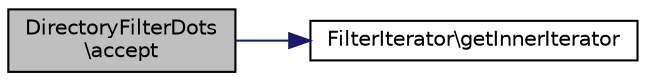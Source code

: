 digraph "DirectoryFilterDots\accept"
{
  edge [fontname="Helvetica",fontsize="10",labelfontname="Helvetica",labelfontsize="10"];
  node [fontname="Helvetica",fontsize="10",shape=record];
  rankdir="LR";
  Node1 [label="DirectoryFilterDots\l\\accept",height=0.2,width=0.4,color="black", fillcolor="grey75", style="filled" fontcolor="black"];
  Node1 -> Node2 [color="midnightblue",fontsize="10",style="solid",fontname="Helvetica"];
  Node2 [label="FilterIterator\\getInnerIterator",height=0.2,width=0.4,color="black", fillcolor="white", style="filled",URL="$classFilterIterator.html#aaae9a0c55ab02a2766876989853aeccb"];
}
